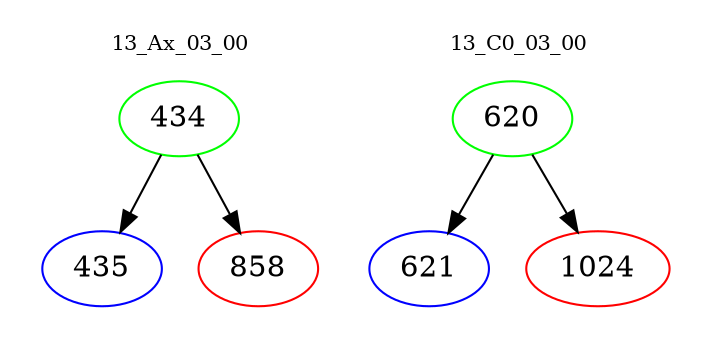 digraph{
subgraph cluster_0 {
color = white
label = "13_Ax_03_00";
fontsize=10;
T0_434 [label="434", color="green"]
T0_434 -> T0_435 [color="black"]
T0_435 [label="435", color="blue"]
T0_434 -> T0_858 [color="black"]
T0_858 [label="858", color="red"]
}
subgraph cluster_1 {
color = white
label = "13_C0_03_00";
fontsize=10;
T1_620 [label="620", color="green"]
T1_620 -> T1_621 [color="black"]
T1_621 [label="621", color="blue"]
T1_620 -> T1_1024 [color="black"]
T1_1024 [label="1024", color="red"]
}
}
